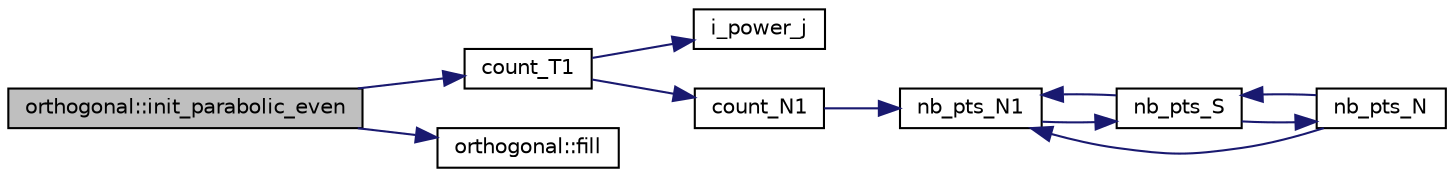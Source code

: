 digraph "orthogonal::init_parabolic_even"
{
  edge [fontname="Helvetica",fontsize="10",labelfontname="Helvetica",labelfontsize="10"];
  node [fontname="Helvetica",fontsize="10",shape=record];
  rankdir="LR";
  Node9785 [label="orthogonal::init_parabolic_even",height=0.2,width=0.4,color="black", fillcolor="grey75", style="filled", fontcolor="black"];
  Node9785 -> Node9786 [color="midnightblue",fontsize="10",style="solid",fontname="Helvetica"];
  Node9786 [label="count_T1",height=0.2,width=0.4,color="black", fillcolor="white", style="filled",URL="$d4/d67/geometry_8h.html#af42a0ed4f726c58cdeb601b55bddf0ce"];
  Node9786 -> Node9787 [color="midnightblue",fontsize="10",style="solid",fontname="Helvetica"];
  Node9787 [label="i_power_j",height=0.2,width=0.4,color="black", fillcolor="white", style="filled",URL="$de/dc5/algebra__and__number__theory_8h.html#a39b321523e8957d701618bb5cac542b5"];
  Node9786 -> Node9788 [color="midnightblue",fontsize="10",style="solid",fontname="Helvetica"];
  Node9788 [label="count_N1",height=0.2,width=0.4,color="black", fillcolor="white", style="filled",URL="$db/da0/lib_2foundations_2geometry_2orthogonal__points_8_c.html#a879b579a4ddaffbc75b230e81e33dcf4"];
  Node9788 -> Node9789 [color="midnightblue",fontsize="10",style="solid",fontname="Helvetica"];
  Node9789 [label="nb_pts_N1",height=0.2,width=0.4,color="black", fillcolor="white", style="filled",URL="$db/da0/lib_2foundations_2geometry_2orthogonal__points_8_c.html#ae0f2e1c76523db67b4ec9629ccc35bc6"];
  Node9789 -> Node9790 [color="midnightblue",fontsize="10",style="solid",fontname="Helvetica"];
  Node9790 [label="nb_pts_S",height=0.2,width=0.4,color="black", fillcolor="white", style="filled",URL="$db/da0/lib_2foundations_2geometry_2orthogonal__points_8_c.html#a9bc3dec6e722644d182738102c3e04f3"];
  Node9790 -> Node9791 [color="midnightblue",fontsize="10",style="solid",fontname="Helvetica"];
  Node9791 [label="nb_pts_N",height=0.2,width=0.4,color="black", fillcolor="white", style="filled",URL="$db/da0/lib_2foundations_2geometry_2orthogonal__points_8_c.html#a93e16898c27b1d1c0a6405a7b0615ba6"];
  Node9791 -> Node9790 [color="midnightblue",fontsize="10",style="solid",fontname="Helvetica"];
  Node9791 -> Node9789 [color="midnightblue",fontsize="10",style="solid",fontname="Helvetica"];
  Node9790 -> Node9789 [color="midnightblue",fontsize="10",style="solid",fontname="Helvetica"];
  Node9785 -> Node9792 [color="midnightblue",fontsize="10",style="solid",fontname="Helvetica"];
  Node9792 [label="orthogonal::fill",height=0.2,width=0.4,color="black", fillcolor="white", style="filled",URL="$d7/daa/classorthogonal.html#a2c9abcf612036b37e206ae1f0718c6b2"];
}

